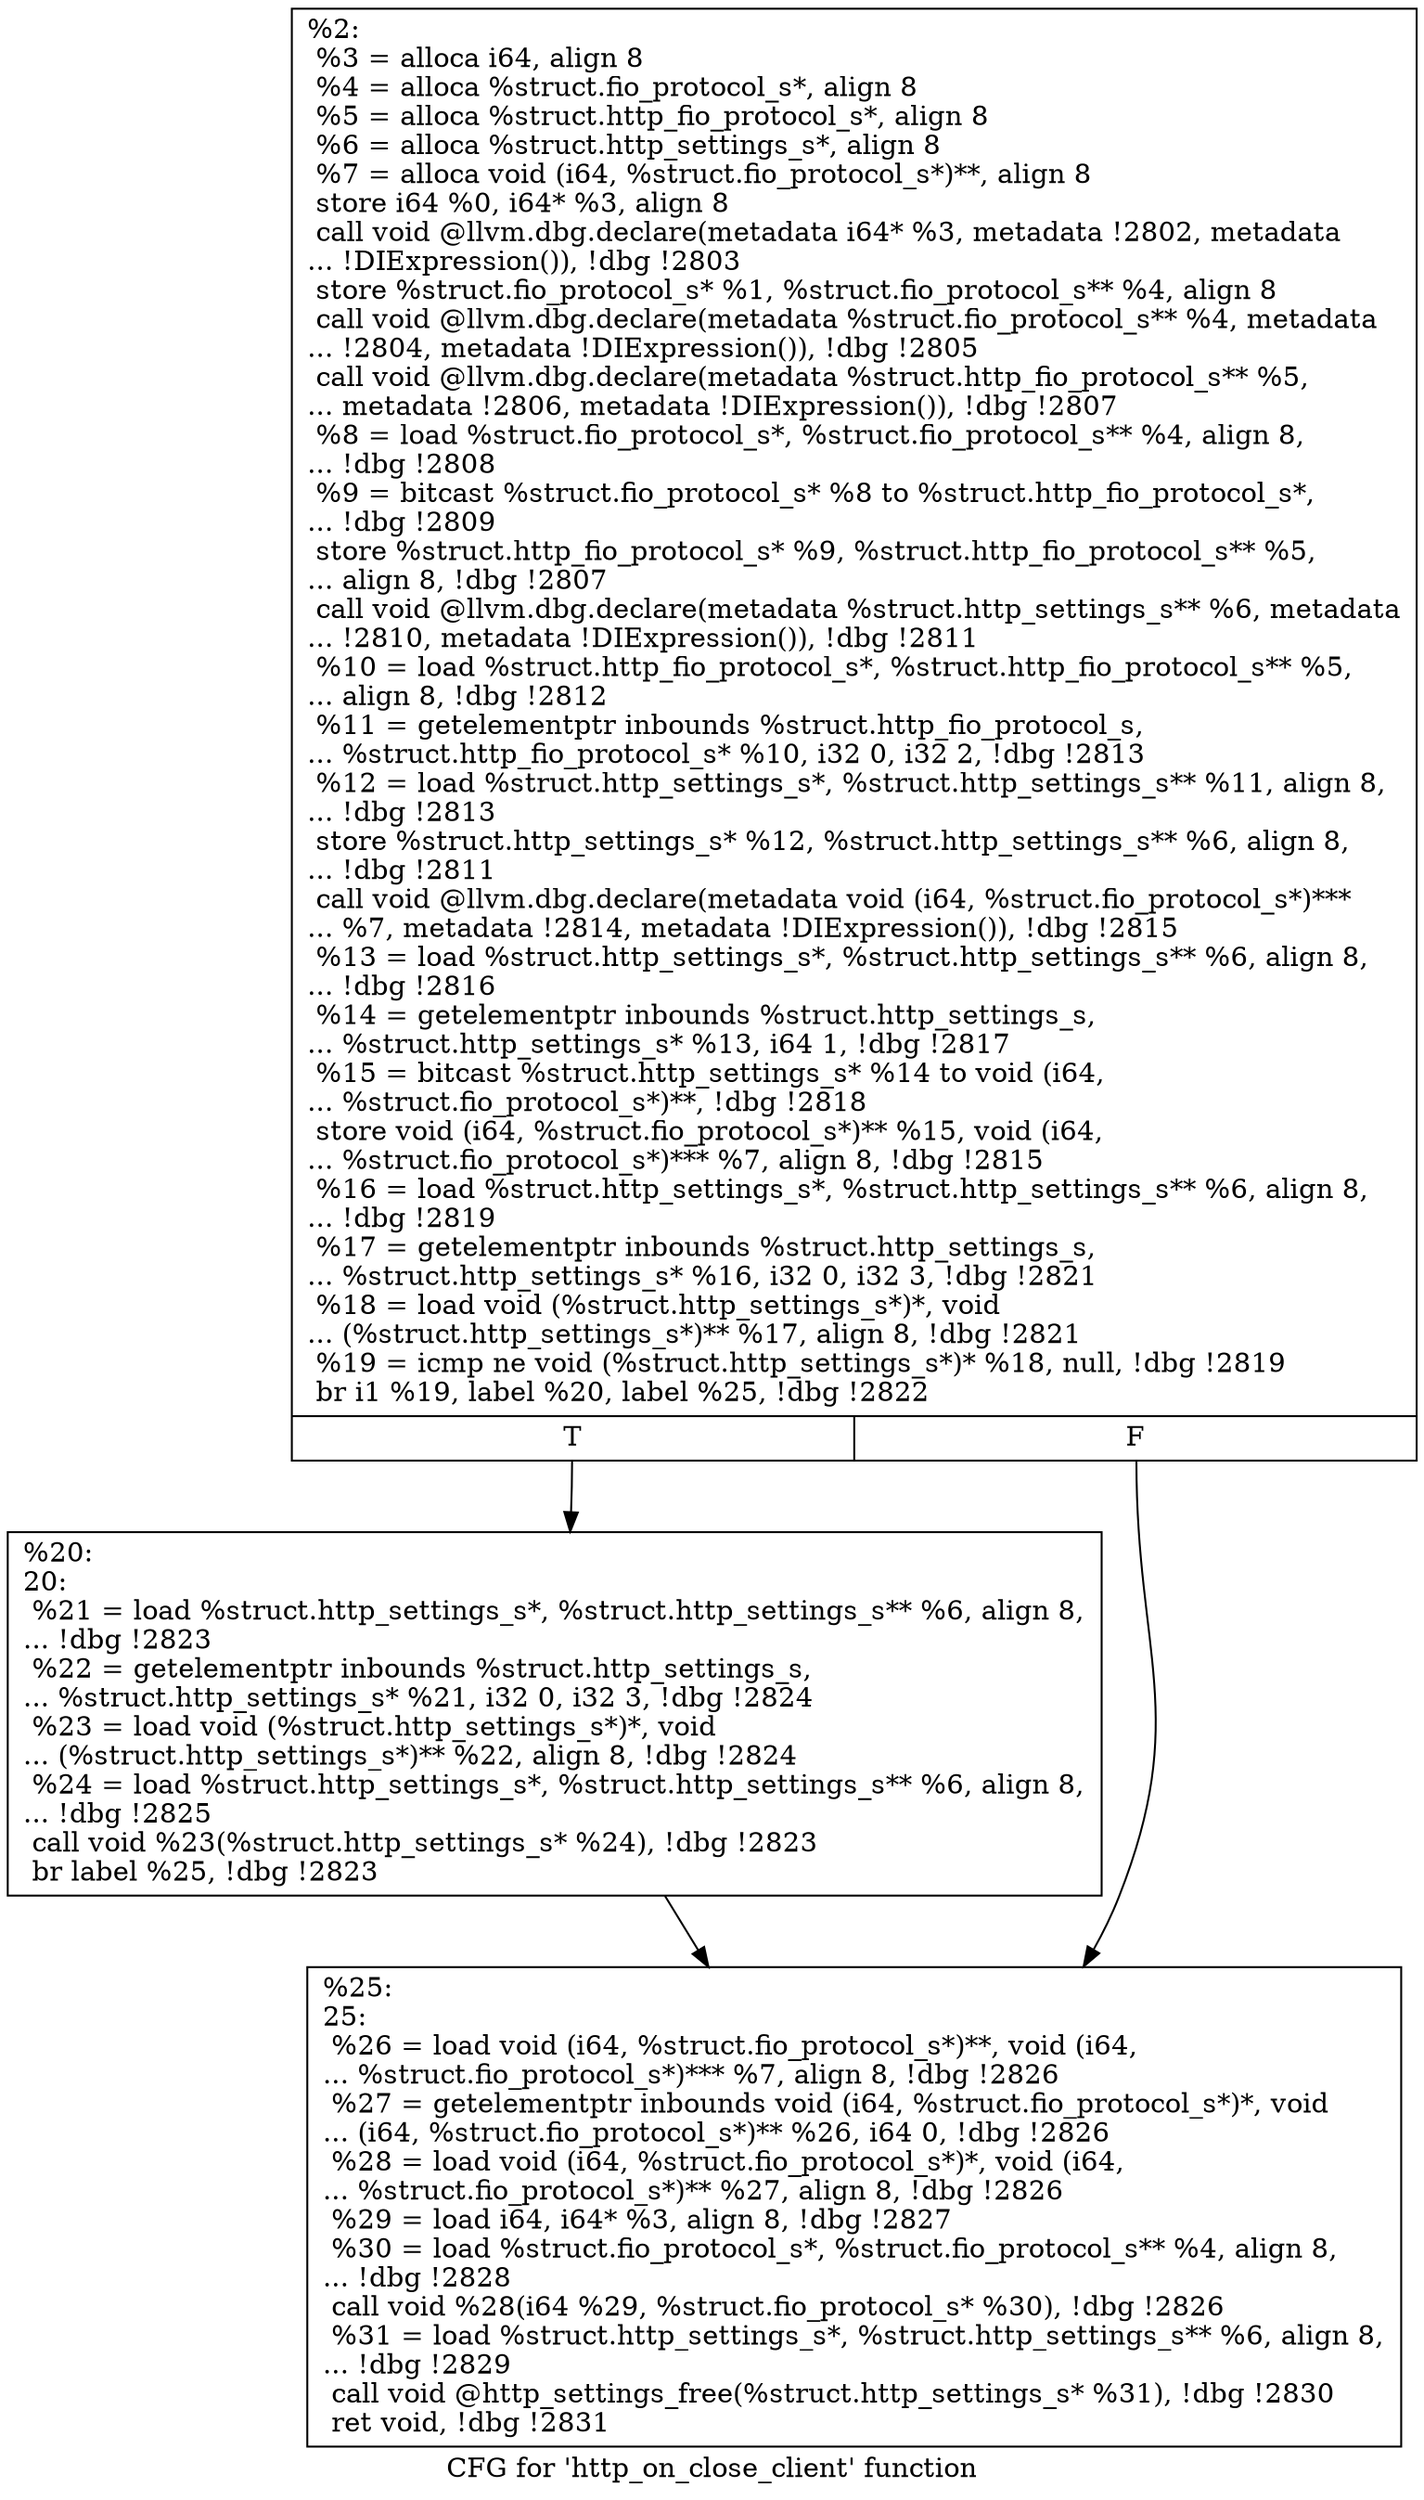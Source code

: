 digraph "CFG for 'http_on_close_client' function" {
	label="CFG for 'http_on_close_client' function";

	Node0x55685238b700 [shape=record,label="{%2:\l  %3 = alloca i64, align 8\l  %4 = alloca %struct.fio_protocol_s*, align 8\l  %5 = alloca %struct.http_fio_protocol_s*, align 8\l  %6 = alloca %struct.http_settings_s*, align 8\l  %7 = alloca void (i64, %struct.fio_protocol_s*)**, align 8\l  store i64 %0, i64* %3, align 8\l  call void @llvm.dbg.declare(metadata i64* %3, metadata !2802, metadata\l... !DIExpression()), !dbg !2803\l  store %struct.fio_protocol_s* %1, %struct.fio_protocol_s** %4, align 8\l  call void @llvm.dbg.declare(metadata %struct.fio_protocol_s** %4, metadata\l... !2804, metadata !DIExpression()), !dbg !2805\l  call void @llvm.dbg.declare(metadata %struct.http_fio_protocol_s** %5,\l... metadata !2806, metadata !DIExpression()), !dbg !2807\l  %8 = load %struct.fio_protocol_s*, %struct.fio_protocol_s** %4, align 8,\l... !dbg !2808\l  %9 = bitcast %struct.fio_protocol_s* %8 to %struct.http_fio_protocol_s*,\l... !dbg !2809\l  store %struct.http_fio_protocol_s* %9, %struct.http_fio_protocol_s** %5,\l... align 8, !dbg !2807\l  call void @llvm.dbg.declare(metadata %struct.http_settings_s** %6, metadata\l... !2810, metadata !DIExpression()), !dbg !2811\l  %10 = load %struct.http_fio_protocol_s*, %struct.http_fio_protocol_s** %5,\l... align 8, !dbg !2812\l  %11 = getelementptr inbounds %struct.http_fio_protocol_s,\l... %struct.http_fio_protocol_s* %10, i32 0, i32 2, !dbg !2813\l  %12 = load %struct.http_settings_s*, %struct.http_settings_s** %11, align 8,\l... !dbg !2813\l  store %struct.http_settings_s* %12, %struct.http_settings_s** %6, align 8,\l... !dbg !2811\l  call void @llvm.dbg.declare(metadata void (i64, %struct.fio_protocol_s*)***\l... %7, metadata !2814, metadata !DIExpression()), !dbg !2815\l  %13 = load %struct.http_settings_s*, %struct.http_settings_s** %6, align 8,\l... !dbg !2816\l  %14 = getelementptr inbounds %struct.http_settings_s,\l... %struct.http_settings_s* %13, i64 1, !dbg !2817\l  %15 = bitcast %struct.http_settings_s* %14 to void (i64,\l... %struct.fio_protocol_s*)**, !dbg !2818\l  store void (i64, %struct.fio_protocol_s*)** %15, void (i64,\l... %struct.fio_protocol_s*)*** %7, align 8, !dbg !2815\l  %16 = load %struct.http_settings_s*, %struct.http_settings_s** %6, align 8,\l... !dbg !2819\l  %17 = getelementptr inbounds %struct.http_settings_s,\l... %struct.http_settings_s* %16, i32 0, i32 3, !dbg !2821\l  %18 = load void (%struct.http_settings_s*)*, void\l... (%struct.http_settings_s*)** %17, align 8, !dbg !2821\l  %19 = icmp ne void (%struct.http_settings_s*)* %18, null, !dbg !2819\l  br i1 %19, label %20, label %25, !dbg !2822\l|{<s0>T|<s1>F}}"];
	Node0x55685238b700:s0 -> Node0x55685238ead0;
	Node0x55685238b700:s1 -> Node0x55685238eb20;
	Node0x55685238ead0 [shape=record,label="{%20:\l20:                                               \l  %21 = load %struct.http_settings_s*, %struct.http_settings_s** %6, align 8,\l... !dbg !2823\l  %22 = getelementptr inbounds %struct.http_settings_s,\l... %struct.http_settings_s* %21, i32 0, i32 3, !dbg !2824\l  %23 = load void (%struct.http_settings_s*)*, void\l... (%struct.http_settings_s*)** %22, align 8, !dbg !2824\l  %24 = load %struct.http_settings_s*, %struct.http_settings_s** %6, align 8,\l... !dbg !2825\l  call void %23(%struct.http_settings_s* %24), !dbg !2823\l  br label %25, !dbg !2823\l}"];
	Node0x55685238ead0 -> Node0x55685238eb20;
	Node0x55685238eb20 [shape=record,label="{%25:\l25:                                               \l  %26 = load void (i64, %struct.fio_protocol_s*)**, void (i64,\l... %struct.fio_protocol_s*)*** %7, align 8, !dbg !2826\l  %27 = getelementptr inbounds void (i64, %struct.fio_protocol_s*)*, void\l... (i64, %struct.fio_protocol_s*)** %26, i64 0, !dbg !2826\l  %28 = load void (i64, %struct.fio_protocol_s*)*, void (i64,\l... %struct.fio_protocol_s*)** %27, align 8, !dbg !2826\l  %29 = load i64, i64* %3, align 8, !dbg !2827\l  %30 = load %struct.fio_protocol_s*, %struct.fio_protocol_s** %4, align 8,\l... !dbg !2828\l  call void %28(i64 %29, %struct.fio_protocol_s* %30), !dbg !2826\l  %31 = load %struct.http_settings_s*, %struct.http_settings_s** %6, align 8,\l... !dbg !2829\l  call void @http_settings_free(%struct.http_settings_s* %31), !dbg !2830\l  ret void, !dbg !2831\l}"];
}
